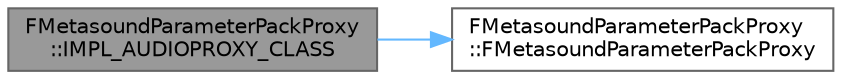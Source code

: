 digraph "FMetasoundParameterPackProxy::IMPL_AUDIOPROXY_CLASS"
{
 // INTERACTIVE_SVG=YES
 // LATEX_PDF_SIZE
  bgcolor="transparent";
  edge [fontname=Helvetica,fontsize=10,labelfontname=Helvetica,labelfontsize=10];
  node [fontname=Helvetica,fontsize=10,shape=box,height=0.2,width=0.4];
  rankdir="LR";
  Node1 [id="Node000001",label="FMetasoundParameterPackProxy\l::IMPL_AUDIOPROXY_CLASS",height=0.2,width=0.4,color="gray40", fillcolor="grey60", style="filled", fontcolor="black",tooltip=" "];
  Node1 -> Node2 [id="edge1_Node000001_Node000002",color="steelblue1",style="solid",tooltip=" "];
  Node2 [id="Node000002",label="FMetasoundParameterPackProxy\l::FMetasoundParameterPackProxy",height=0.2,width=0.4,color="grey40", fillcolor="white", style="filled",URL="$d4/d97/classFMetasoundParameterPackProxy.html#aaf79b1cfbf092aac57268bba02ae5454",tooltip=" "];
}
